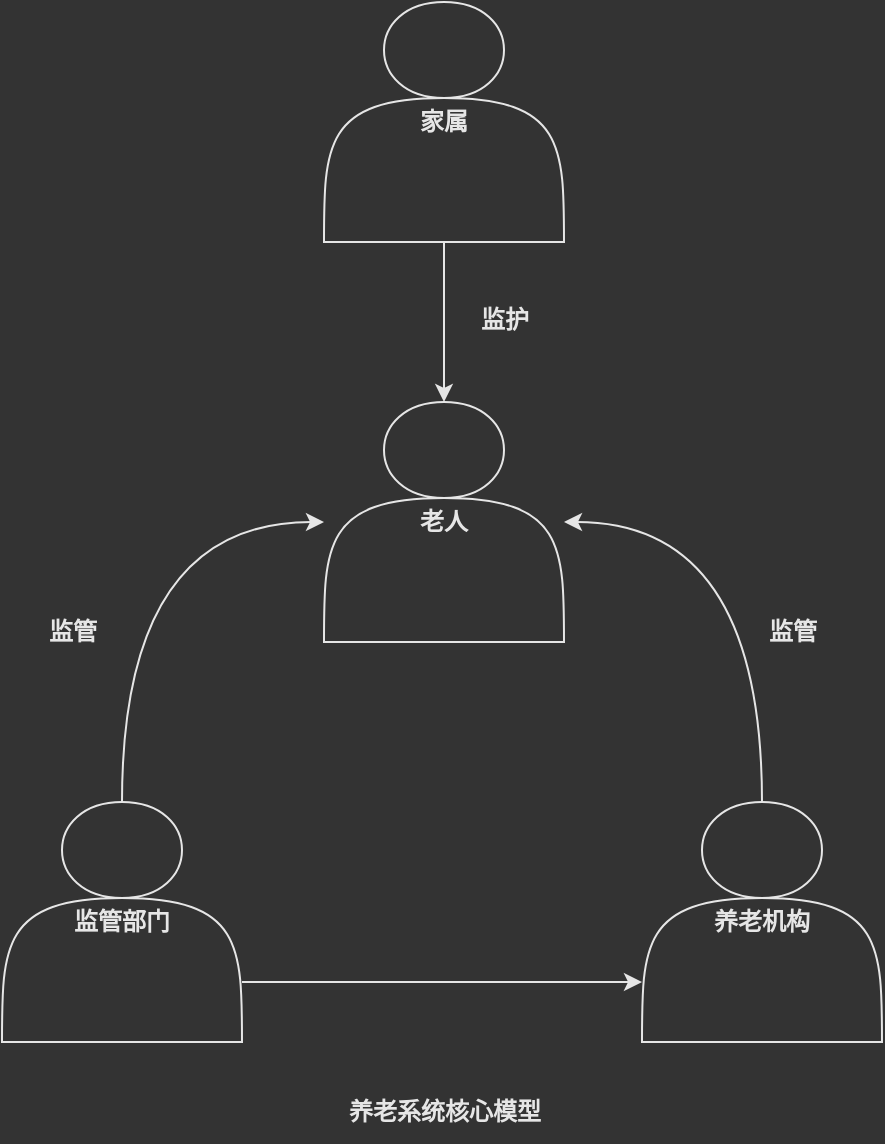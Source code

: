<mxfile version="20.2.4" type="github">
  <diagram id="o6OXmS90365OrSwRLali" name="D_0">
    <mxGraphModel dx="2622" dy="703" grid="1" gridSize="10" guides="1" tooltips="1" connect="1" arrows="1" fold="1" page="1" pageScale="1" pageWidth="1200" pageHeight="1920" background="#333333" math="0" shadow="0">
      <root>
        <mxCell id="0" />
        <mxCell id="1" parent="0" />
        <mxCell id="nGH60VJGJcq-LF6p8v-s-4" value="" style="edgeStyle=orthogonalEdgeStyle;rounded=0;orthogonalLoop=1;jettySize=auto;html=1;fontColor=#E6E6E6;strokeColor=#E6E6E6;curved=1;startArrow=classic;startFill=1;endArrow=none;endFill=0;" parent="1" source="nGH60VJGJcq-LF6p8v-s-6" target="nGH60VJGJcq-LF6p8v-s-14" edge="1">
          <mxGeometry relative="1" as="geometry" />
        </mxCell>
        <mxCell id="nGH60VJGJcq-LF6p8v-s-5" value="" style="edgeStyle=orthogonalEdgeStyle;rounded=0;orthogonalLoop=1;jettySize=auto;html=1;fontColor=#E6E6E6;strokeColor=#E6E6E6;curved=1;startArrow=classic;startFill=1;endArrow=none;endFill=0;" parent="1" source="nGH60VJGJcq-LF6p8v-s-6" target="nGH60VJGJcq-LF6p8v-s-18" edge="1">
          <mxGeometry relative="1" as="geometry" />
        </mxCell>
        <mxCell id="nGH60VJGJcq-LF6p8v-s-29" value="" style="edgeStyle=orthogonalEdgeStyle;curved=1;rounded=0;orthogonalLoop=1;jettySize=auto;html=1;strokeColor=#E6E6E6;startArrow=classic;startFill=1;endArrow=none;endFill=0;" parent="1" source="nGH60VJGJcq-LF6p8v-s-6" target="nGH60VJGJcq-LF6p8v-s-28" edge="1">
          <mxGeometry relative="1" as="geometry" />
        </mxCell>
        <mxCell id="nGH60VJGJcq-LF6p8v-s-6" value="&lt;font color=&quot;#e6e6e6&quot;&gt;&lt;b&gt;老人&lt;/b&gt;&lt;/font&gt;" style="shape=actor;whiteSpace=wrap;html=1;fillColor=none;strokeColor=#E6E6E6;" parent="1" vertex="1">
          <mxGeometry x="-719" y="320" width="120" height="120" as="geometry" />
        </mxCell>
        <mxCell id="nGH60VJGJcq-LF6p8v-s-14" value="&lt;font color=&quot;#e6e6e6&quot;&gt;&lt;b&gt;养老机构&lt;/b&gt;&lt;/font&gt;" style="shape=actor;whiteSpace=wrap;html=1;fillColor=none;strokeColor=#E6E6E6;" parent="1" vertex="1">
          <mxGeometry x="-560" y="520" width="120" height="120" as="geometry" />
        </mxCell>
        <mxCell id="sQbUL3pwHJnTFC7uaMrv-2" value="" style="edgeStyle=orthogonalEdgeStyle;curved=1;rounded=0;orthogonalLoop=1;jettySize=auto;html=1;strokeColor=#E6E6E6;entryX=0;entryY=0.75;entryDx=0;entryDy=0;exitX=1;exitY=0.75;exitDx=0;exitDy=0;" parent="1" source="nGH60VJGJcq-LF6p8v-s-18" target="nGH60VJGJcq-LF6p8v-s-14" edge="1">
          <mxGeometry relative="1" as="geometry">
            <mxPoint x="-680" y="580" as="targetPoint" />
          </mxGeometry>
        </mxCell>
        <mxCell id="nGH60VJGJcq-LF6p8v-s-18" value="&lt;font color=&quot;#e6e6e6&quot;&gt;&lt;b&gt;监管部门&lt;/b&gt;&lt;/font&gt;" style="shape=actor;whiteSpace=wrap;html=1;fillColor=none;strokeColor=#E6E6E6;" parent="1" vertex="1">
          <mxGeometry x="-880" y="520" width="120" height="120" as="geometry" />
        </mxCell>
        <mxCell id="nGH60VJGJcq-LF6p8v-s-28" value="&lt;font color=&quot;#e6e6e6&quot;&gt;&lt;b&gt;家属&lt;/b&gt;&lt;/font&gt;" style="shape=actor;whiteSpace=wrap;html=1;fillColor=none;strokeColor=#E6E6E6;" parent="1" vertex="1">
          <mxGeometry x="-719" y="120" width="120" height="120" as="geometry" />
        </mxCell>
        <mxCell id="sQbUL3pwHJnTFC7uaMrv-3" value="&lt;font color=&quot;#e6e6e6&quot;&gt;&lt;b&gt;监护&lt;/b&gt;&lt;/font&gt;" style="text;html=1;align=center;verticalAlign=middle;resizable=0;points=[];autosize=1;strokeColor=none;fillColor=none;" parent="1" vertex="1">
          <mxGeometry x="-654" y="264" width="50" height="30" as="geometry" />
        </mxCell>
        <mxCell id="sQbUL3pwHJnTFC7uaMrv-4" value="&lt;font color=&quot;#e6e6e6&quot;&gt;&lt;b&gt;监管&lt;/b&gt;&lt;/font&gt;" style="text;html=1;align=center;verticalAlign=middle;resizable=0;points=[];autosize=1;strokeColor=none;fillColor=none;" parent="1" vertex="1">
          <mxGeometry x="-870" y="420" width="50" height="30" as="geometry" />
        </mxCell>
        <mxCell id="sQbUL3pwHJnTFC7uaMrv-5" value="&lt;font color=&quot;#e6e6e6&quot;&gt;&lt;b&gt;监管&lt;/b&gt;&lt;/font&gt;" style="text;html=1;align=center;verticalAlign=middle;resizable=0;points=[];autosize=1;strokeColor=none;fillColor=none;" parent="1" vertex="1">
          <mxGeometry x="-510" y="420" width="50" height="30" as="geometry" />
        </mxCell>
        <mxCell id="J72II98TmoWFuv5DB--G-1" value="&lt;font color=&quot;#e6e6e6&quot;&gt;&lt;b&gt;养老系统核心模型&lt;/b&gt;&lt;/font&gt;" style="text;html=1;align=center;verticalAlign=middle;resizable=0;points=[];autosize=1;strokeColor=none;fillColor=none;" vertex="1" parent="1">
          <mxGeometry x="-719" y="660" width="120" height="30" as="geometry" />
        </mxCell>
      </root>
    </mxGraphModel>
  </diagram>
</mxfile>
